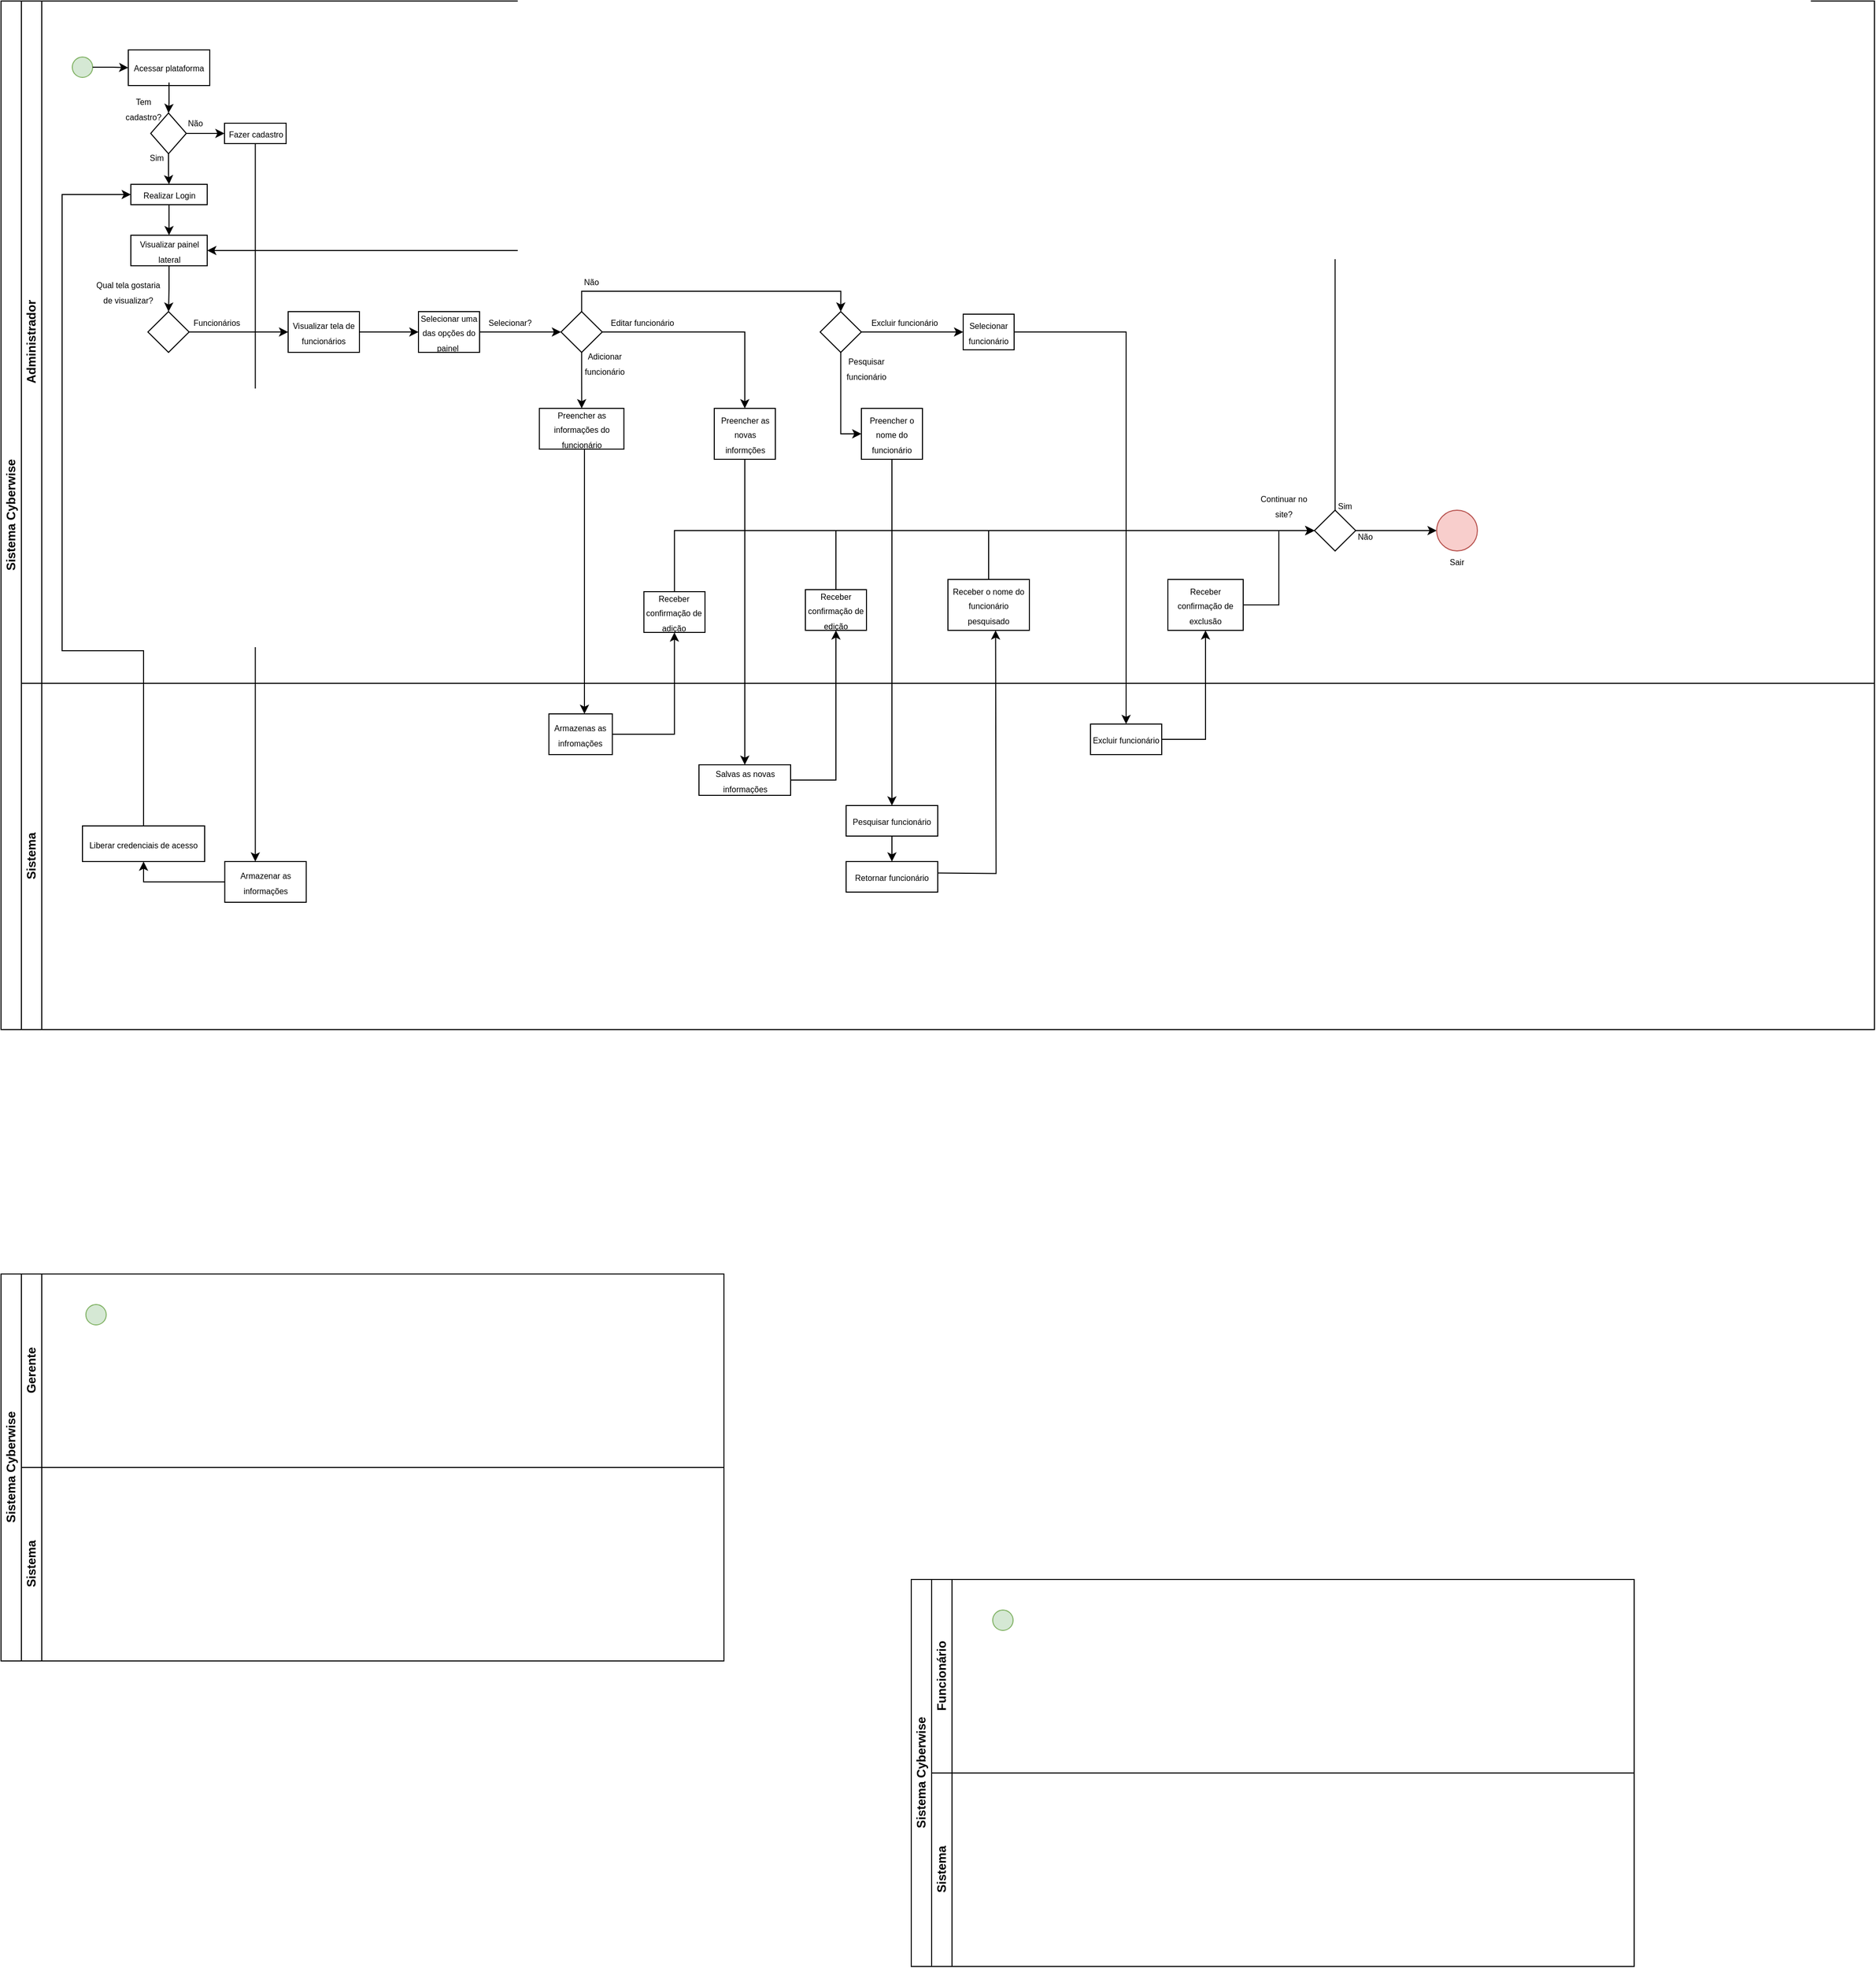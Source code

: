 <mxfile version="24.3.1" type="device">
  <diagram name="Página-1" id="Ck5LdreI7jKcAqPaRWeQ">
    <mxGraphModel dx="2156" dy="1070" grid="1" gridSize="10" guides="1" tooltips="1" connect="1" arrows="1" fold="1" page="1" pageScale="1" pageWidth="827" pageHeight="1169" math="0" shadow="0">
      <root>
        <mxCell id="0" />
        <mxCell id="1" parent="0" />
        <mxCell id="o2ReWBFaMZmRf2dg0WE_-1" value="Sistema Cyberwise" style="swimlane;childLayout=stackLayout;resizeParent=1;resizeParentMax=0;horizontal=0;startSize=20;horizontalStack=0;html=1;" parent="1" vertex="1">
          <mxGeometry x="50" y="20" width="1840" height="1010" as="geometry" />
        </mxCell>
        <mxCell id="SNv6_Ykw_oN5YN3rrOD--48" style="edgeStyle=orthogonalEdgeStyle;rounded=0;orthogonalLoop=1;jettySize=auto;html=1;" parent="o2ReWBFaMZmRf2dg0WE_-1" source="SNv6_Ykw_oN5YN3rrOD--38" target="SNv6_Ykw_oN5YN3rrOD--8" edge="1">
          <mxGeometry relative="1" as="geometry">
            <Array as="points">
              <mxPoint x="250" y="630" />
              <mxPoint x="250" y="630" />
            </Array>
          </mxGeometry>
        </mxCell>
        <mxCell id="SNv6_Ykw_oN5YN3rrOD--52" style="edgeStyle=orthogonalEdgeStyle;rounded=0;orthogonalLoop=1;jettySize=auto;html=1;entryX=0;entryY=0.5;entryDx=0;entryDy=0;" parent="o2ReWBFaMZmRf2dg0WE_-1" source="SNv6_Ykw_oN5YN3rrOD--12" target="SNv6_Ykw_oN5YN3rrOD--35" edge="1">
          <mxGeometry relative="1" as="geometry">
            <Array as="points">
              <mxPoint x="60" y="638" />
              <mxPoint x="60" y="190" />
            </Array>
          </mxGeometry>
        </mxCell>
        <mxCell id="7jbK1yG4Y_jXxy-6inVx-59" value="" style="edgeStyle=orthogonalEdgeStyle;rounded=0;orthogonalLoop=1;jettySize=auto;html=1;" edge="1" parent="o2ReWBFaMZmRf2dg0WE_-1">
          <mxGeometry relative="1" as="geometry">
            <mxPoint x="573.027" y="440" as="sourcePoint" />
            <mxPoint x="573.027" y="700" as="targetPoint" />
            <Array as="points">
              <mxPoint x="573" y="670" />
            </Array>
          </mxGeometry>
        </mxCell>
        <mxCell id="o2ReWBFaMZmRf2dg0WE_-2" value="Administrador" style="swimlane;startSize=20;horizontal=0;html=1;" parent="o2ReWBFaMZmRf2dg0WE_-1" vertex="1">
          <mxGeometry x="20" width="1820" height="670" as="geometry" />
        </mxCell>
        <mxCell id="SNv6_Ykw_oN5YN3rrOD--4" value="" style="rounded=0;whiteSpace=wrap;html=1;" parent="o2ReWBFaMZmRf2dg0WE_-2" vertex="1">
          <mxGeometry x="105" y="48" width="80" height="35" as="geometry" />
        </mxCell>
        <mxCell id="SNv6_Ykw_oN5YN3rrOD--11" value="&lt;font style=&quot;font-size: 8px;&quot;&gt;Acessar plataforma&lt;/font&gt;" style="text;html=1;align=center;verticalAlign=middle;whiteSpace=wrap;rounded=0;" parent="o2ReWBFaMZmRf2dg0WE_-2" vertex="1">
          <mxGeometry x="100" y="50" width="90" height="30" as="geometry" />
        </mxCell>
        <mxCell id="SNv6_Ykw_oN5YN3rrOD--3" value="" style="ellipse;whiteSpace=wrap;html=1;aspect=fixed;fillColor=#d5e8d4;strokeColor=#82b366;" parent="o2ReWBFaMZmRf2dg0WE_-2" vertex="1">
          <mxGeometry x="50" y="55" width="20" height="20" as="geometry" />
        </mxCell>
        <mxCell id="SNv6_Ykw_oN5YN3rrOD--5" value="" style="edgeStyle=orthogonalEdgeStyle;rounded=0;orthogonalLoop=1;jettySize=auto;html=1;" parent="o2ReWBFaMZmRf2dg0WE_-2" source="SNv6_Ykw_oN5YN3rrOD--3" target="SNv6_Ykw_oN5YN3rrOD--4" edge="1">
          <mxGeometry relative="1" as="geometry" />
        </mxCell>
        <mxCell id="SNv6_Ykw_oN5YN3rrOD--36" value="" style="edgeStyle=orthogonalEdgeStyle;rounded=0;orthogonalLoop=1;jettySize=auto;html=1;" parent="o2ReWBFaMZmRf2dg0WE_-2" source="SNv6_Ykw_oN5YN3rrOD--33" target="SNv6_Ykw_oN5YN3rrOD--35" edge="1">
          <mxGeometry relative="1" as="geometry" />
        </mxCell>
        <mxCell id="SNv6_Ykw_oN5YN3rrOD--39" value="" style="edgeStyle=orthogonalEdgeStyle;rounded=0;orthogonalLoop=1;jettySize=auto;html=1;" parent="o2ReWBFaMZmRf2dg0WE_-2" source="SNv6_Ykw_oN5YN3rrOD--33" target="SNv6_Ykw_oN5YN3rrOD--38" edge="1">
          <mxGeometry relative="1" as="geometry" />
        </mxCell>
        <mxCell id="SNv6_Ykw_oN5YN3rrOD--33" value="" style="rhombus;whiteSpace=wrap;html=1;" parent="o2ReWBFaMZmRf2dg0WE_-2" vertex="1">
          <mxGeometry x="127" y="110" width="35" height="40" as="geometry" />
        </mxCell>
        <mxCell id="SNv6_Ykw_oN5YN3rrOD--32" value="" style="edgeStyle=orthogonalEdgeStyle;rounded=0;orthogonalLoop=1;jettySize=auto;html=1;" parent="o2ReWBFaMZmRf2dg0WE_-2" source="SNv6_Ykw_oN5YN3rrOD--11" target="SNv6_Ykw_oN5YN3rrOD--33" edge="1">
          <mxGeometry relative="1" as="geometry">
            <mxPoint x="145.022" y="110" as="targetPoint" />
          </mxGeometry>
        </mxCell>
        <mxCell id="SNv6_Ykw_oN5YN3rrOD--34" value="&lt;font style=&quot;font-size: 8px;&quot;&gt;Tem cadastro?&lt;/font&gt;" style="text;html=1;align=center;verticalAlign=middle;whiteSpace=wrap;rounded=0;" parent="o2ReWBFaMZmRf2dg0WE_-2" vertex="1">
          <mxGeometry x="100" y="90" width="40" height="30" as="geometry" />
        </mxCell>
        <mxCell id="7jbK1yG4Y_jXxy-6inVx-44" value="" style="edgeStyle=orthogonalEdgeStyle;rounded=0;orthogonalLoop=1;jettySize=auto;html=1;" edge="1" parent="o2ReWBFaMZmRf2dg0WE_-2" source="SNv6_Ykw_oN5YN3rrOD--35" target="7jbK1yG4Y_jXxy-6inVx-43">
          <mxGeometry relative="1" as="geometry" />
        </mxCell>
        <mxCell id="SNv6_Ykw_oN5YN3rrOD--35" value="&lt;font style=&quot;font-size: 8px;&quot;&gt;Realizar Login&lt;/font&gt;" style="whiteSpace=wrap;html=1;" parent="o2ReWBFaMZmRf2dg0WE_-2" vertex="1">
          <mxGeometry x="107.5" y="180" width="75" height="20" as="geometry" />
        </mxCell>
        <mxCell id="SNv6_Ykw_oN5YN3rrOD--37" value="&lt;font style=&quot;font-size: 8px;&quot;&gt;Sim&lt;/font&gt;" style="text;html=1;align=center;verticalAlign=middle;whiteSpace=wrap;rounded=0;" parent="o2ReWBFaMZmRf2dg0WE_-2" vertex="1">
          <mxGeometry x="112.5" y="138" width="40" height="30" as="geometry" />
        </mxCell>
        <mxCell id="SNv6_Ykw_oN5YN3rrOD--38" value="&lt;font style=&quot;font-size: 8px;&quot;&gt;Fazer cadastro&lt;/font&gt;" style="whiteSpace=wrap;html=1;" parent="o2ReWBFaMZmRf2dg0WE_-2" vertex="1">
          <mxGeometry x="199.5" y="120" width="60.5" height="20" as="geometry" />
        </mxCell>
        <mxCell id="SNv6_Ykw_oN5YN3rrOD--40" value="&lt;font style=&quot;font-size: 8px;&quot;&gt;Não&lt;/font&gt;" style="text;html=1;align=center;verticalAlign=middle;whiteSpace=wrap;rounded=0;" parent="o2ReWBFaMZmRf2dg0WE_-2" vertex="1">
          <mxGeometry x="151" y="104" width="40" height="30" as="geometry" />
        </mxCell>
        <mxCell id="7jbK1yG4Y_jXxy-6inVx-60" value="" style="edgeStyle=orthogonalEdgeStyle;rounded=0;orthogonalLoop=1;jettySize=auto;html=1;" edge="1" parent="o2ReWBFaMZmRf2dg0WE_-2" source="7jbK1yG4Y_jXxy-6inVx-43" target="7jbK1yG4Y_jXxy-6inVx-45">
          <mxGeometry relative="1" as="geometry" />
        </mxCell>
        <mxCell id="7jbK1yG4Y_jXxy-6inVx-43" value="&lt;font style=&quot;font-size: 8px;&quot;&gt;Visualizar painel lateral&lt;/font&gt;" style="rounded=0;whiteSpace=wrap;html=1;" vertex="1" parent="o2ReWBFaMZmRf2dg0WE_-2">
          <mxGeometry x="107.5" y="230" width="75" height="30" as="geometry" />
        </mxCell>
        <mxCell id="7jbK1yG4Y_jXxy-6inVx-47" value="" style="edgeStyle=orthogonalEdgeStyle;rounded=0;orthogonalLoop=1;jettySize=auto;html=1;" edge="1" parent="o2ReWBFaMZmRf2dg0WE_-2" source="7jbK1yG4Y_jXxy-6inVx-45" target="7jbK1yG4Y_jXxy-6inVx-46">
          <mxGeometry relative="1" as="geometry" />
        </mxCell>
        <mxCell id="7jbK1yG4Y_jXxy-6inVx-45" value="" style="rhombus;whiteSpace=wrap;html=1;" vertex="1" parent="o2ReWBFaMZmRf2dg0WE_-2">
          <mxGeometry x="124.25" y="305" width="40.5" height="40" as="geometry" />
        </mxCell>
        <mxCell id="7jbK1yG4Y_jXxy-6inVx-120" value="" style="edgeStyle=orthogonalEdgeStyle;rounded=0;orthogonalLoop=1;jettySize=auto;html=1;" edge="1" parent="o2ReWBFaMZmRf2dg0WE_-2" source="7jbK1yG4Y_jXxy-6inVx-46" target="7jbK1yG4Y_jXxy-6inVx-119">
          <mxGeometry relative="1" as="geometry" />
        </mxCell>
        <mxCell id="7jbK1yG4Y_jXxy-6inVx-46" value="&lt;font style=&quot;font-size: 8px;&quot;&gt;Visualizar tela de funcionários&lt;/font&gt;" style="rounded=0;whiteSpace=wrap;html=1;" vertex="1" parent="o2ReWBFaMZmRf2dg0WE_-2">
          <mxGeometry x="262" y="305" width="70" height="40" as="geometry" />
        </mxCell>
        <mxCell id="7jbK1yG4Y_jXxy-6inVx-55" value="" style="edgeStyle=orthogonalEdgeStyle;rounded=0;orthogonalLoop=1;jettySize=auto;html=1;" edge="1" parent="o2ReWBFaMZmRf2dg0WE_-2" source="7jbK1yG4Y_jXxy-6inVx-49" target="7jbK1yG4Y_jXxy-6inVx-54">
          <mxGeometry relative="1" as="geometry" />
        </mxCell>
        <mxCell id="7jbK1yG4Y_jXxy-6inVx-70" value="" style="edgeStyle=orthogonalEdgeStyle;rounded=0;orthogonalLoop=1;jettySize=auto;html=1;entryX=0.5;entryY=0;entryDx=0;entryDy=0;" edge="1" parent="o2ReWBFaMZmRf2dg0WE_-2" source="7jbK1yG4Y_jXxy-6inVx-49" target="7jbK1yG4Y_jXxy-6inVx-90">
          <mxGeometry relative="1" as="geometry">
            <mxPoint x="643" y="325.045" as="targetPoint" />
          </mxGeometry>
        </mxCell>
        <mxCell id="7jbK1yG4Y_jXxy-6inVx-131" style="edgeStyle=orthogonalEdgeStyle;rounded=0;orthogonalLoop=1;jettySize=auto;html=1;entryX=0.5;entryY=0;entryDx=0;entryDy=0;" edge="1" parent="o2ReWBFaMZmRf2dg0WE_-2" source="7jbK1yG4Y_jXxy-6inVx-49" target="7jbK1yG4Y_jXxy-6inVx-130">
          <mxGeometry relative="1" as="geometry">
            <mxPoint x="550.25" y="240" as="targetPoint" />
            <Array as="points">
              <mxPoint x="550" y="285" />
              <mxPoint x="805" y="285" />
            </Array>
          </mxGeometry>
        </mxCell>
        <mxCell id="7jbK1yG4Y_jXxy-6inVx-49" value="" style="rhombus;whiteSpace=wrap;html=1;" vertex="1" parent="o2ReWBFaMZmRf2dg0WE_-2">
          <mxGeometry x="530" y="305" width="40.5" height="40" as="geometry" />
        </mxCell>
        <mxCell id="7jbK1yG4Y_jXxy-6inVx-54" value="&lt;font style=&quot;font-size: 8px;&quot;&gt;Preencher as informações do funcionário&lt;/font&gt;" style="rounded=0;whiteSpace=wrap;html=1;" vertex="1" parent="o2ReWBFaMZmRf2dg0WE_-2">
          <mxGeometry x="508.75" y="400" width="83" height="40" as="geometry" />
        </mxCell>
        <mxCell id="7jbK1yG4Y_jXxy-6inVx-42" value="&lt;font style=&quot;font-size: 8px;&quot;&gt;&lt;font style=&quot;&quot;&gt;Selecionar&lt;/font&gt;?&lt;/font&gt;" style="text;html=1;align=center;verticalAlign=middle;whiteSpace=wrap;rounded=0;" vertex="1" parent="o2ReWBFaMZmRf2dg0WE_-2">
          <mxGeometry x="460" y="300" width="40" height="30" as="geometry" />
        </mxCell>
        <mxCell id="7jbK1yG4Y_jXxy-6inVx-61" value="&lt;font style=&quot;font-size: 8px;&quot;&gt;Qual tela gostaria de visualizar?&lt;/font&gt;" style="text;html=1;align=center;verticalAlign=middle;whiteSpace=wrap;rounded=0;" vertex="1" parent="o2ReWBFaMZmRf2dg0WE_-2">
          <mxGeometry x="70" y="270" width="70" height="30" as="geometry" />
        </mxCell>
        <mxCell id="7jbK1yG4Y_jXxy-6inVx-62" value="&lt;font style=&quot;font-size: 8px;&quot;&gt;Funcionários&lt;/font&gt;" style="text;html=1;align=center;verticalAlign=middle;whiteSpace=wrap;rounded=0;" vertex="1" parent="o2ReWBFaMZmRf2dg0WE_-2">
          <mxGeometry x="162" y="300" width="60" height="30" as="geometry" />
        </mxCell>
        <mxCell id="7jbK1yG4Y_jXxy-6inVx-71" value="&lt;span style=&quot;font-size: 8px;&quot;&gt;Não&lt;/span&gt;" style="text;html=1;align=center;verticalAlign=middle;whiteSpace=wrap;rounded=0;" vertex="1" parent="o2ReWBFaMZmRf2dg0WE_-2">
          <mxGeometry x="540" y="260" width="40" height="30" as="geometry" />
        </mxCell>
        <mxCell id="7jbK1yG4Y_jXxy-6inVx-76" value="&lt;font style=&quot;font-size: 8px;&quot;&gt;Editar funcionário&lt;/font&gt;" style="text;html=1;align=center;verticalAlign=middle;whiteSpace=wrap;rounded=0;" vertex="1" parent="o2ReWBFaMZmRf2dg0WE_-2">
          <mxGeometry x="560" y="300" width="100" height="30" as="geometry" />
        </mxCell>
        <mxCell id="7jbK1yG4Y_jXxy-6inVx-90" value="&lt;font style=&quot;font-size: 8px;&quot;&gt;Preencher as novas informções&lt;/font&gt;" style="rounded=0;whiteSpace=wrap;html=1;" vertex="1" parent="o2ReWBFaMZmRf2dg0WE_-2">
          <mxGeometry x="680.5" y="400" width="60" height="50" as="geometry" />
        </mxCell>
        <mxCell id="7jbK1yG4Y_jXxy-6inVx-96" value="&lt;font style=&quot;font-size: 8px;&quot;&gt;Pesquisar funcionário&lt;/font&gt;" style="text;html=1;align=center;verticalAlign=middle;whiteSpace=wrap;rounded=0;" vertex="1" parent="o2ReWBFaMZmRf2dg0WE_-2">
          <mxGeometry x="810" y="345" width="40" height="30" as="geometry" />
        </mxCell>
        <mxCell id="7jbK1yG4Y_jXxy-6inVx-99" value="&lt;font style=&quot;font-size: 8px;&quot;&gt;Preencher o nome do funcionário&lt;/font&gt;" style="rounded=0;whiteSpace=wrap;html=1;" vertex="1" parent="o2ReWBFaMZmRf2dg0WE_-2">
          <mxGeometry x="825" y="400" width="60" height="50" as="geometry" />
        </mxCell>
        <mxCell id="7jbK1yG4Y_jXxy-6inVx-149" style="edgeStyle=orthogonalEdgeStyle;rounded=0;orthogonalLoop=1;jettySize=auto;html=1;entryX=0;entryY=0.5;entryDx=0;entryDy=0;" edge="1" parent="o2ReWBFaMZmRf2dg0WE_-2" source="7jbK1yG4Y_jXxy-6inVx-106" target="7jbK1yG4Y_jXxy-6inVx-144">
          <mxGeometry relative="1" as="geometry">
            <Array as="points">
              <mxPoint x="950" y="520" />
            </Array>
          </mxGeometry>
        </mxCell>
        <mxCell id="7jbK1yG4Y_jXxy-6inVx-106" value="&lt;font style=&quot;font-size: 8px;&quot;&gt;Receber o nome do funcionário pesquisado&lt;/font&gt;" style="rounded=0;whiteSpace=wrap;html=1;" vertex="1" parent="o2ReWBFaMZmRf2dg0WE_-2">
          <mxGeometry x="910" y="568" width="80" height="50" as="geometry" />
        </mxCell>
        <mxCell id="7jbK1yG4Y_jXxy-6inVx-148" style="edgeStyle=orthogonalEdgeStyle;rounded=0;orthogonalLoop=1;jettySize=auto;html=1;" edge="1" parent="o2ReWBFaMZmRf2dg0WE_-2" source="7jbK1yG4Y_jXxy-6inVx-110">
          <mxGeometry relative="1" as="geometry">
            <mxPoint x="1270" y="520" as="targetPoint" />
            <Array as="points">
              <mxPoint x="800" y="520" />
            </Array>
          </mxGeometry>
        </mxCell>
        <mxCell id="7jbK1yG4Y_jXxy-6inVx-110" value="&lt;font style=&quot;font-size: 8px;&quot;&gt;Receber confirmação de edição&lt;/font&gt;" style="rounded=0;whiteSpace=wrap;html=1;" vertex="1" parent="o2ReWBFaMZmRf2dg0WE_-2">
          <mxGeometry x="770" y="578" width="60" height="40" as="geometry" />
        </mxCell>
        <mxCell id="7jbK1yG4Y_jXxy-6inVx-146" style="edgeStyle=orthogonalEdgeStyle;rounded=0;orthogonalLoop=1;jettySize=auto;html=1;entryX=0;entryY=0.5;entryDx=0;entryDy=0;" edge="1" parent="o2ReWBFaMZmRf2dg0WE_-2" source="7jbK1yG4Y_jXxy-6inVx-113" target="7jbK1yG4Y_jXxy-6inVx-144">
          <mxGeometry relative="1" as="geometry">
            <Array as="points">
              <mxPoint x="641" y="520" />
            </Array>
          </mxGeometry>
        </mxCell>
        <mxCell id="7jbK1yG4Y_jXxy-6inVx-113" value="&lt;font style=&quot;font-size: 8px;&quot;&gt;Receber confirmação de adição&lt;/font&gt;" style="rounded=0;whiteSpace=wrap;html=1;" vertex="1" parent="o2ReWBFaMZmRf2dg0WE_-2">
          <mxGeometry x="611.38" y="580" width="60" height="40" as="geometry" />
        </mxCell>
        <mxCell id="7jbK1yG4Y_jXxy-6inVx-122" style="edgeStyle=orthogonalEdgeStyle;rounded=0;orthogonalLoop=1;jettySize=auto;html=1;entryX=0;entryY=0.5;entryDx=0;entryDy=0;" edge="1" parent="o2ReWBFaMZmRf2dg0WE_-2" source="7jbK1yG4Y_jXxy-6inVx-119" target="7jbK1yG4Y_jXxy-6inVx-49">
          <mxGeometry relative="1" as="geometry" />
        </mxCell>
        <mxCell id="7jbK1yG4Y_jXxy-6inVx-119" value="&lt;font style=&quot;font-size: 8px;&quot;&gt;Selecionar uma das opções do painel&amp;nbsp;&lt;/font&gt;" style="rounded=0;whiteSpace=wrap;html=1;" vertex="1" parent="o2ReWBFaMZmRf2dg0WE_-2">
          <mxGeometry x="390" y="305" width="60" height="40" as="geometry" />
        </mxCell>
        <mxCell id="7jbK1yG4Y_jXxy-6inVx-123" value="&lt;font style=&quot;font-size: 8px;&quot;&gt;Adicionar funcionário&lt;/font&gt;" style="text;html=1;align=center;verticalAlign=middle;whiteSpace=wrap;rounded=0;" vertex="1" parent="o2ReWBFaMZmRf2dg0WE_-2">
          <mxGeometry x="543" y="340" width="60" height="30" as="geometry" />
        </mxCell>
        <mxCell id="7jbK1yG4Y_jXxy-6inVx-132" style="edgeStyle=orthogonalEdgeStyle;rounded=0;orthogonalLoop=1;jettySize=auto;html=1;entryX=0;entryY=0.5;entryDx=0;entryDy=0;" edge="1" parent="o2ReWBFaMZmRf2dg0WE_-2" source="7jbK1yG4Y_jXxy-6inVx-130" target="7jbK1yG4Y_jXxy-6inVx-99">
          <mxGeometry relative="1" as="geometry">
            <Array as="points">
              <mxPoint x="805" y="425" />
            </Array>
          </mxGeometry>
        </mxCell>
        <mxCell id="7jbK1yG4Y_jXxy-6inVx-138" value="" style="edgeStyle=orthogonalEdgeStyle;rounded=0;orthogonalLoop=1;jettySize=auto;html=1;" edge="1" parent="o2ReWBFaMZmRf2dg0WE_-2" source="7jbK1yG4Y_jXxy-6inVx-130" target="7jbK1yG4Y_jXxy-6inVx-137">
          <mxGeometry relative="1" as="geometry" />
        </mxCell>
        <mxCell id="7jbK1yG4Y_jXxy-6inVx-130" value="" style="rhombus;whiteSpace=wrap;html=1;" vertex="1" parent="o2ReWBFaMZmRf2dg0WE_-2">
          <mxGeometry x="784.5" y="305" width="40.5" height="40" as="geometry" />
        </mxCell>
        <mxCell id="7jbK1yG4Y_jXxy-6inVx-135" style="edgeStyle=orthogonalEdgeStyle;rounded=0;orthogonalLoop=1;jettySize=auto;html=1;entryX=0.585;entryY=1.074;entryDx=0;entryDy=0;entryPerimeter=0;" edge="1" parent="o2ReWBFaMZmRf2dg0WE_-2">
          <mxGeometry relative="1" as="geometry">
            <mxPoint x="900" y="856.3" as="sourcePoint" />
            <mxPoint x="956.8" y="618" as="targetPoint" />
          </mxGeometry>
        </mxCell>
        <mxCell id="7jbK1yG4Y_jXxy-6inVx-137" value="&lt;font style=&quot;font-size: 8px;&quot;&gt;Selecionar funcionário&lt;/font&gt;" style="rounded=0;whiteSpace=wrap;html=1;" vertex="1" parent="o2ReWBFaMZmRf2dg0WE_-2">
          <mxGeometry x="925" y="307.5" width="50" height="35" as="geometry" />
        </mxCell>
        <mxCell id="7jbK1yG4Y_jXxy-6inVx-139" value="&lt;font style=&quot;font-size: 8px;&quot;&gt;Excluir funcionário&lt;/font&gt;" style="text;html=1;align=center;verticalAlign=middle;whiteSpace=wrap;rounded=0;" vertex="1" parent="o2ReWBFaMZmRf2dg0WE_-2">
          <mxGeometry x="825" y="300" width="85" height="30" as="geometry" />
        </mxCell>
        <mxCell id="7jbK1yG4Y_jXxy-6inVx-150" style="edgeStyle=orthogonalEdgeStyle;rounded=0;orthogonalLoop=1;jettySize=auto;html=1;entryX=0;entryY=0.5;entryDx=0;entryDy=0;" edge="1" parent="o2ReWBFaMZmRf2dg0WE_-2" source="7jbK1yG4Y_jXxy-6inVx-142" target="7jbK1yG4Y_jXxy-6inVx-144">
          <mxGeometry relative="1" as="geometry" />
        </mxCell>
        <mxCell id="7jbK1yG4Y_jXxy-6inVx-142" value="&lt;font style=&quot;font-size: 8px;&quot;&gt;Receber confirmação de exclusão&lt;/font&gt;" style="rounded=0;whiteSpace=wrap;html=1;" vertex="1" parent="o2ReWBFaMZmRf2dg0WE_-2">
          <mxGeometry x="1126" y="568" width="74" height="50" as="geometry" />
        </mxCell>
        <mxCell id="7jbK1yG4Y_jXxy-6inVx-152" style="edgeStyle=orthogonalEdgeStyle;rounded=0;orthogonalLoop=1;jettySize=auto;html=1;entryX=1;entryY=0.5;entryDx=0;entryDy=0;" edge="1" parent="o2ReWBFaMZmRf2dg0WE_-2" source="7jbK1yG4Y_jXxy-6inVx-144" target="7jbK1yG4Y_jXxy-6inVx-43">
          <mxGeometry relative="1" as="geometry">
            <Array as="points">
              <mxPoint x="1290" y="245" />
            </Array>
          </mxGeometry>
        </mxCell>
        <mxCell id="7jbK1yG4Y_jXxy-6inVx-155" value="" style="edgeStyle=orthogonalEdgeStyle;rounded=0;orthogonalLoop=1;jettySize=auto;html=1;" edge="1" parent="o2ReWBFaMZmRf2dg0WE_-2" source="7jbK1yG4Y_jXxy-6inVx-144" target="7jbK1yG4Y_jXxy-6inVx-154">
          <mxGeometry relative="1" as="geometry" />
        </mxCell>
        <mxCell id="7jbK1yG4Y_jXxy-6inVx-144" value="" style="rhombus;whiteSpace=wrap;html=1;" vertex="1" parent="o2ReWBFaMZmRf2dg0WE_-2">
          <mxGeometry x="1270" y="500" width="40.5" height="40" as="geometry" />
        </mxCell>
        <mxCell id="7jbK1yG4Y_jXxy-6inVx-151" value="&lt;font style=&quot;font-size: 8px;&quot;&gt;Continuar no site?&lt;/font&gt;" style="text;html=1;align=center;verticalAlign=middle;whiteSpace=wrap;rounded=0;" vertex="1" parent="o2ReWBFaMZmRf2dg0WE_-2">
          <mxGeometry x="1210" y="480" width="60" height="30" as="geometry" />
        </mxCell>
        <mxCell id="7jbK1yG4Y_jXxy-6inVx-153" value="&lt;font style=&quot;font-size: 8px;&quot;&gt;Sim&lt;/font&gt;" style="text;html=1;align=center;verticalAlign=middle;whiteSpace=wrap;rounded=0;" vertex="1" parent="o2ReWBFaMZmRf2dg0WE_-2">
          <mxGeometry x="1270" y="480" width="60" height="30" as="geometry" />
        </mxCell>
        <mxCell id="7jbK1yG4Y_jXxy-6inVx-154" value="" style="ellipse;whiteSpace=wrap;html=1;aspect=fixed;fillColor=#f8cecc;strokeColor=#b85450;" vertex="1" parent="o2ReWBFaMZmRf2dg0WE_-2">
          <mxGeometry x="1390" y="500" width="40" height="40" as="geometry" />
        </mxCell>
        <mxCell id="7jbK1yG4Y_jXxy-6inVx-156" value="&lt;font style=&quot;font-size: 8px;&quot;&gt;Não&lt;/font&gt;" style="text;html=1;align=center;verticalAlign=middle;whiteSpace=wrap;rounded=0;" vertex="1" parent="o2ReWBFaMZmRf2dg0WE_-2">
          <mxGeometry x="1290" y="510" width="60" height="30" as="geometry" />
        </mxCell>
        <mxCell id="7jbK1yG4Y_jXxy-6inVx-157" value="&lt;font style=&quot;font-size: 8px;&quot;&gt;Sair&lt;/font&gt;" style="text;html=1;align=center;verticalAlign=middle;whiteSpace=wrap;rounded=0;" vertex="1" parent="o2ReWBFaMZmRf2dg0WE_-2">
          <mxGeometry x="1380" y="535" width="60" height="30" as="geometry" />
        </mxCell>
        <mxCell id="o2ReWBFaMZmRf2dg0WE_-3" value="Sistema" style="swimlane;startSize=20;horizontal=0;html=1;" parent="o2ReWBFaMZmRf2dg0WE_-1" vertex="1">
          <mxGeometry x="20" y="670" width="1820" height="340" as="geometry" />
        </mxCell>
        <mxCell id="SNv6_Ykw_oN5YN3rrOD--8" value="&lt;font style=&quot;font-size: 8px;&quot;&gt;Armazenar as informações&lt;/font&gt;" style="rounded=0;whiteSpace=wrap;html=1;" parent="o2ReWBFaMZmRf2dg0WE_-3" vertex="1">
          <mxGeometry x="199.75" y="175" width="80" height="40" as="geometry" />
        </mxCell>
        <mxCell id="SNv6_Ykw_oN5YN3rrOD--12" value="&lt;font style=&quot;font-size: 8px;&quot;&gt;Liberar credenciais de acesso&lt;/font&gt;" style="whiteSpace=wrap;html=1;rounded=0;" parent="o2ReWBFaMZmRf2dg0WE_-3" vertex="1">
          <mxGeometry x="60" y="140" width="120" height="35" as="geometry" />
        </mxCell>
        <mxCell id="SNv6_Ykw_oN5YN3rrOD--13" value="" style="edgeStyle=orthogonalEdgeStyle;rounded=0;orthogonalLoop=1;jettySize=auto;html=1;" parent="o2ReWBFaMZmRf2dg0WE_-3" source="SNv6_Ykw_oN5YN3rrOD--8" target="SNv6_Ykw_oN5YN3rrOD--12" edge="1">
          <mxGeometry relative="1" as="geometry">
            <Array as="points">
              <mxPoint x="120" y="195" />
            </Array>
          </mxGeometry>
        </mxCell>
        <mxCell id="7jbK1yG4Y_jXxy-6inVx-58" value="&lt;span style=&quot;font-size: 8px;&quot;&gt;Armazenas as infromações&lt;/span&gt;" style="rounded=0;whiteSpace=wrap;html=1;" vertex="1" parent="o2ReWBFaMZmRf2dg0WE_-3">
          <mxGeometry x="518.13" y="30" width="62.25" height="40" as="geometry" />
        </mxCell>
        <mxCell id="7jbK1yG4Y_jXxy-6inVx-92" value="&lt;font style=&quot;font-size: 8px;&quot;&gt;Salvas as novas informações&lt;/font&gt;" style="rounded=0;whiteSpace=wrap;html=1;" vertex="1" parent="o2ReWBFaMZmRf2dg0WE_-3">
          <mxGeometry x="665.5" y="80" width="90" height="30" as="geometry" />
        </mxCell>
        <mxCell id="7jbK1yG4Y_jXxy-6inVx-134" value="" style="edgeStyle=orthogonalEdgeStyle;rounded=0;orthogonalLoop=1;jettySize=auto;html=1;" edge="1" parent="o2ReWBFaMZmRf2dg0WE_-3" source="7jbK1yG4Y_jXxy-6inVx-101" target="7jbK1yG4Y_jXxy-6inVx-104">
          <mxGeometry relative="1" as="geometry" />
        </mxCell>
        <mxCell id="7jbK1yG4Y_jXxy-6inVx-101" value="&lt;span style=&quot;font-size: 8px;&quot;&gt;Pesquisar funcionário&lt;/span&gt;" style="rounded=0;whiteSpace=wrap;html=1;" vertex="1" parent="o2ReWBFaMZmRf2dg0WE_-3">
          <mxGeometry x="810" y="120" width="90" height="30" as="geometry" />
        </mxCell>
        <mxCell id="7jbK1yG4Y_jXxy-6inVx-104" value="&lt;span style=&quot;font-size: 8px;&quot;&gt;Retornar funcionário&lt;/span&gt;" style="rounded=0;whiteSpace=wrap;html=1;" vertex="1" parent="o2ReWBFaMZmRf2dg0WE_-3">
          <mxGeometry x="810" y="175" width="90" height="30" as="geometry" />
        </mxCell>
        <mxCell id="7jbK1yG4Y_jXxy-6inVx-140" value="&lt;font style=&quot;font-size: 8px;&quot;&gt;Excluir funcionário&lt;/font&gt;" style="rounded=0;whiteSpace=wrap;html=1;" vertex="1" parent="o2ReWBFaMZmRf2dg0WE_-3">
          <mxGeometry x="1050" y="40" width="70" height="30" as="geometry" />
        </mxCell>
        <mxCell id="7jbK1yG4Y_jXxy-6inVx-93" value="" style="edgeStyle=orthogonalEdgeStyle;rounded=0;orthogonalLoop=1;jettySize=auto;html=1;" edge="1" parent="o2ReWBFaMZmRf2dg0WE_-1" source="7jbK1yG4Y_jXxy-6inVx-90" target="7jbK1yG4Y_jXxy-6inVx-92">
          <mxGeometry relative="1" as="geometry">
            <Array as="points">
              <mxPoint x="730" y="753" />
            </Array>
          </mxGeometry>
        </mxCell>
        <mxCell id="7jbK1yG4Y_jXxy-6inVx-114" style="edgeStyle=orthogonalEdgeStyle;rounded=0;orthogonalLoop=1;jettySize=auto;html=1;entryX=0.5;entryY=1;entryDx=0;entryDy=0;" edge="1" parent="o2ReWBFaMZmRf2dg0WE_-1" source="7jbK1yG4Y_jXxy-6inVx-58" target="7jbK1yG4Y_jXxy-6inVx-113">
          <mxGeometry relative="1" as="geometry" />
        </mxCell>
        <mxCell id="7jbK1yG4Y_jXxy-6inVx-126" style="edgeStyle=orthogonalEdgeStyle;rounded=0;orthogonalLoop=1;jettySize=auto;html=1;entryX=0.5;entryY=1;entryDx=0;entryDy=0;" edge="1" parent="o2ReWBFaMZmRf2dg0WE_-1" source="7jbK1yG4Y_jXxy-6inVx-92" target="7jbK1yG4Y_jXxy-6inVx-110">
          <mxGeometry relative="1" as="geometry" />
        </mxCell>
        <mxCell id="7jbK1yG4Y_jXxy-6inVx-133" style="edgeStyle=orthogonalEdgeStyle;rounded=0;orthogonalLoop=1;jettySize=auto;html=1;entryX=0.5;entryY=0;entryDx=0;entryDy=0;" edge="1" parent="o2ReWBFaMZmRf2dg0WE_-1" source="7jbK1yG4Y_jXxy-6inVx-99" target="7jbK1yG4Y_jXxy-6inVx-101">
          <mxGeometry relative="1" as="geometry" />
        </mxCell>
        <mxCell id="7jbK1yG4Y_jXxy-6inVx-141" style="edgeStyle=orthogonalEdgeStyle;rounded=0;orthogonalLoop=1;jettySize=auto;html=1;entryX=0.5;entryY=0;entryDx=0;entryDy=0;" edge="1" parent="o2ReWBFaMZmRf2dg0WE_-1" source="7jbK1yG4Y_jXxy-6inVx-137" target="7jbK1yG4Y_jXxy-6inVx-140">
          <mxGeometry relative="1" as="geometry" />
        </mxCell>
        <mxCell id="7jbK1yG4Y_jXxy-6inVx-143" style="edgeStyle=orthogonalEdgeStyle;rounded=0;orthogonalLoop=1;jettySize=auto;html=1;" edge="1" parent="o2ReWBFaMZmRf2dg0WE_-1" source="7jbK1yG4Y_jXxy-6inVx-140" target="7jbK1yG4Y_jXxy-6inVx-142">
          <mxGeometry relative="1" as="geometry" />
        </mxCell>
        <mxCell id="SNv6_Ykw_oN5YN3rrOD--20" value="Sistema Cyberwise" style="swimlane;childLayout=stackLayout;resizeParent=1;resizeParentMax=0;horizontal=0;startSize=20;horizontalStack=0;html=1;" parent="1" vertex="1">
          <mxGeometry x="944" y="1570" width="710" height="380" as="geometry" />
        </mxCell>
        <mxCell id="SNv6_Ykw_oN5YN3rrOD--21" value="Funcionário" style="swimlane;startSize=20;horizontal=0;html=1;" parent="SNv6_Ykw_oN5YN3rrOD--20" vertex="1">
          <mxGeometry x="20" width="690" height="190" as="geometry" />
        </mxCell>
        <mxCell id="SNv6_Ykw_oN5YN3rrOD--28" value="" style="ellipse;whiteSpace=wrap;html=1;aspect=fixed;fillColor=#d5e8d4;strokeColor=#82b366;" parent="SNv6_Ykw_oN5YN3rrOD--21" vertex="1">
          <mxGeometry x="60" y="30" width="20" height="20" as="geometry" />
        </mxCell>
        <mxCell id="SNv6_Ykw_oN5YN3rrOD--22" value="Sistema" style="swimlane;startSize=20;horizontal=0;html=1;" parent="SNv6_Ykw_oN5YN3rrOD--20" vertex="1">
          <mxGeometry x="20" y="190" width="690" height="190" as="geometry" />
        </mxCell>
        <mxCell id="SNv6_Ykw_oN5YN3rrOD--24" value="Sistema Cyberwise" style="swimlane;childLayout=stackLayout;resizeParent=1;resizeParentMax=0;horizontal=0;startSize=20;horizontalStack=0;html=1;" parent="1" vertex="1">
          <mxGeometry x="50" y="1270" width="710" height="380" as="geometry" />
        </mxCell>
        <mxCell id="SNv6_Ykw_oN5YN3rrOD--25" value="Gerente" style="swimlane;startSize=20;horizontal=0;html=1;" parent="SNv6_Ykw_oN5YN3rrOD--24" vertex="1">
          <mxGeometry x="20" width="690" height="190" as="geometry" />
        </mxCell>
        <mxCell id="SNv6_Ykw_oN5YN3rrOD--29" value="" style="ellipse;whiteSpace=wrap;html=1;aspect=fixed;fillColor=#d5e8d4;strokeColor=#82b366;" parent="SNv6_Ykw_oN5YN3rrOD--25" vertex="1">
          <mxGeometry x="63.33" y="30" width="20" height="20" as="geometry" />
        </mxCell>
        <mxCell id="SNv6_Ykw_oN5YN3rrOD--26" value="Sistema" style="swimlane;startSize=20;horizontal=0;html=1;" parent="SNv6_Ykw_oN5YN3rrOD--24" vertex="1">
          <mxGeometry x="20" y="190" width="690" height="190" as="geometry" />
        </mxCell>
      </root>
    </mxGraphModel>
  </diagram>
</mxfile>
